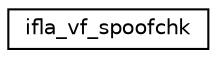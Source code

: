 digraph G
{
  edge [fontname="Helvetica",fontsize="10",labelfontname="Helvetica",labelfontsize="10"];
  node [fontname="Helvetica",fontsize="10",shape=record];
  rankdir="LR";
  Node1 [label="ifla_vf_spoofchk",height=0.2,width=0.4,color="black", fillcolor="white", style="filled",URL="$structifla__vf__spoofchk.html"];
}
